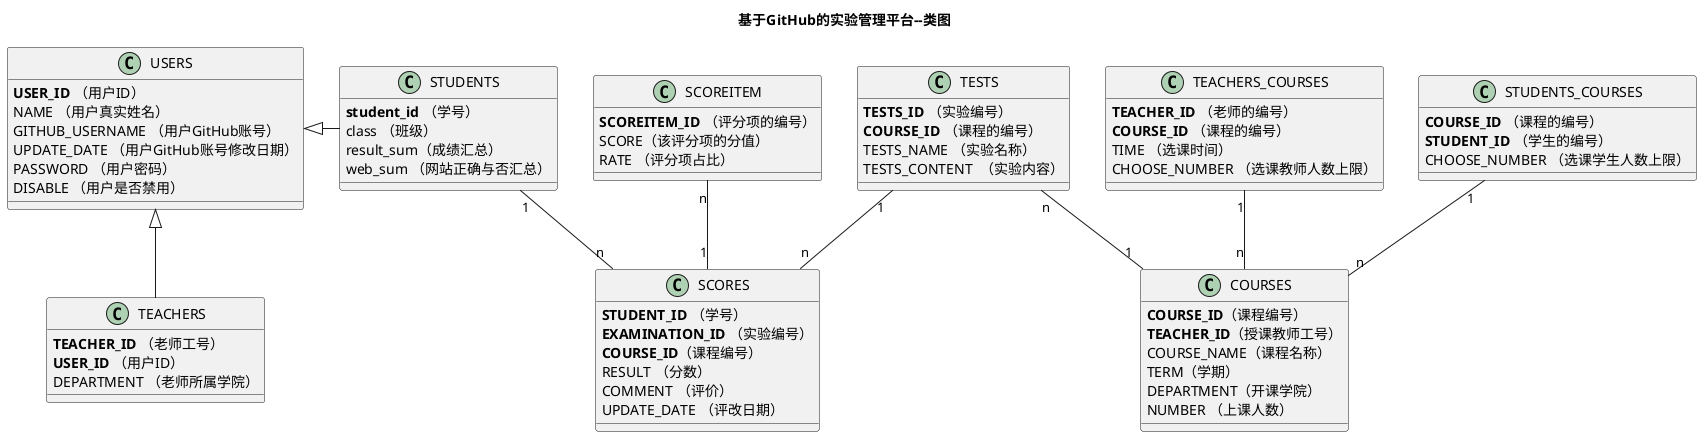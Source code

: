 @startuml
title 基于GitHub的实验管理平台--类图
class USERS {
    <b>USER_ID</b> （用户ID）
    NAME （用户真实姓名）
    GITHUB_USERNAME （用户GitHub账号）
    UPDATE_DATE （用户GitHub账号修改日期）
    PASSWORD （用户密码）
    DISABLE （用户是否禁用）
}
class STUDENTS{
    <b>student_id</b> （学号）
    class （班级）
    result_sum（成绩汇总）
    web_sum （网站正确与否汇总）
}
class TEACHERS{
    <b>TEACHER_ID</b> （老师工号）
    <b>USER_ID</b> （用户ID）
    DEPARTMENT （老师所属学院）
}


class COURSES{
    <b>COURSE_ID</b>（课程编号）
    <b>TEACHER_ID</b>（授课教师工号）
    COURSE_NAME（课程名称）
    TERM（学期）
    DEPARTMENT（开课学院）
    NUMBER （上课人数）
}
class SCORES {
    <b>STUDENT_ID</b> （学号）
    <b>EXAMINATION_ID</b> （实验编号）
    <b>COURSE_ID</b>（课程编号）
    RESULT （分数）
    COMMENT （评价）
    UPDATE_DATE （评改日期）
}

class TESTS{
    <b>TESTS_ID</b> （实验编号）
    <b>COURSE_ID</b> （课程的编号）
    TESTS_NAME （实验名称）
    TESTS_CONTENT  （实验内容）
}

class SCOREITEM {
    <b>SCOREITEM_ID</b> （评分项的编号）
    SCORE（该评分项的分值）
    RATE （评分项占比）

}

class TEACHERS_COURSES{
    <b>TEACHER_ID</b> （老师的编号）
    <b>COURSE_ID</b> （课程的编号）
    TIME （选课时间）
    CHOOSE_NUMBER （选课教师人数上限）

}
class STUDENTS_COURSES{
    <b>COURSE_ID</b> （课程的编号）
    <b>STUDENT_ID</b> （学生的编号）
    CHOOSE_NUMBER （选课学生人数上限）
}


USERS <|- STUDENTS
USERS <|-- TEACHERS

SCOREITEM "n" -- "1"SCORES
STUDENTS "1" -- "n"  SCORES
TESTS "1" -- "n"  SCORES
TESTS "n" -- "1" COURSES
TEACHERS_COURSES "1" -- "n" COURSES
STUDENTS_COURSES "1" -- "n" COURSES
@enduml